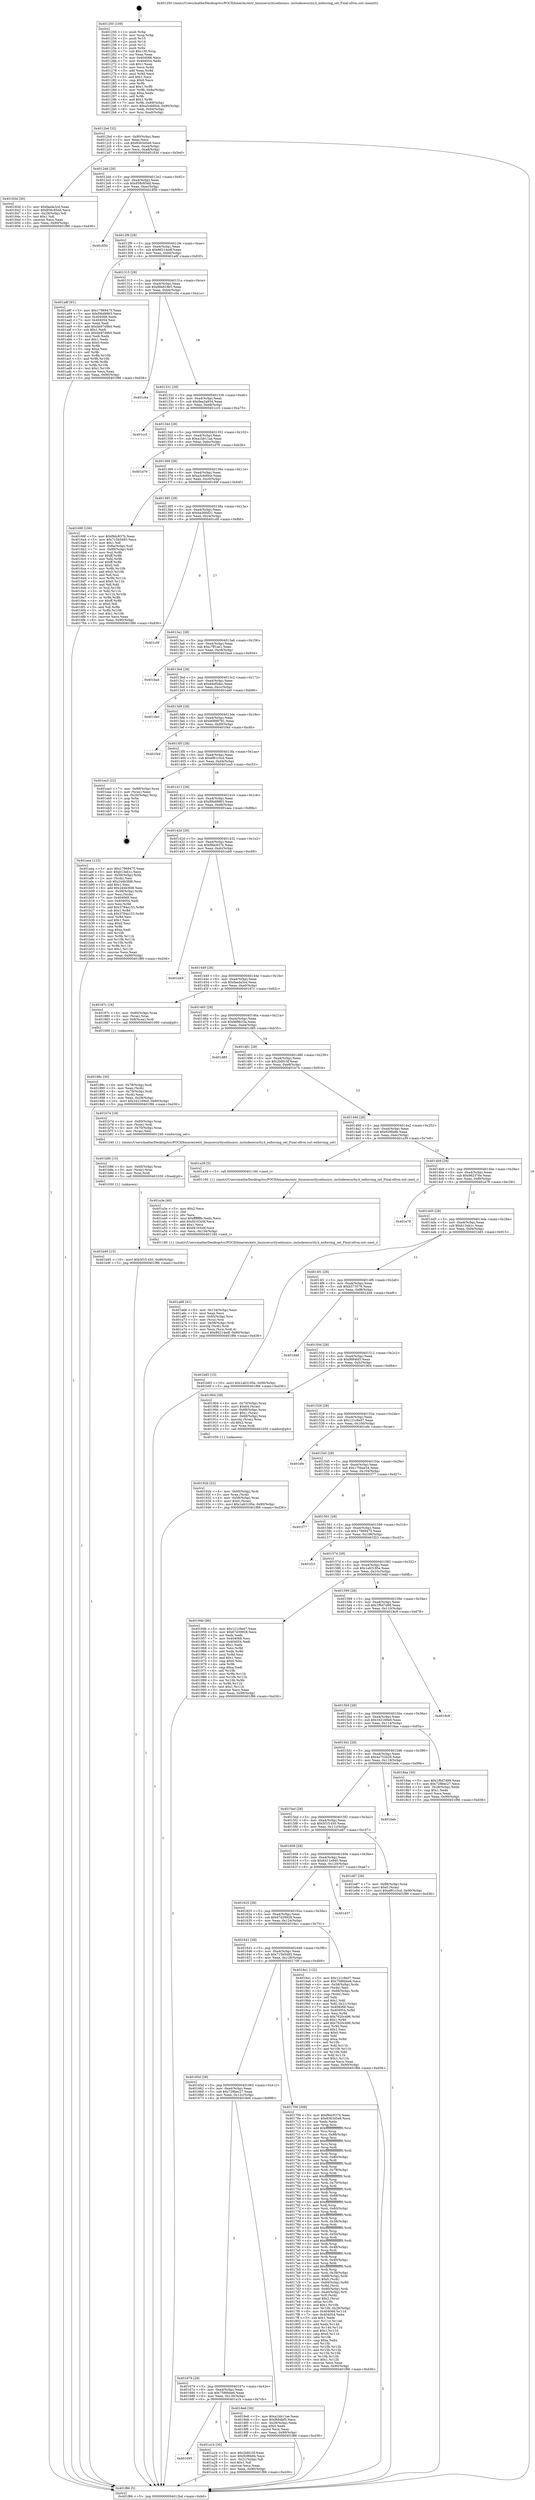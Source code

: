 digraph "0x401250" {
  label = "0x401250 (/mnt/c/Users/mathe/Desktop/tcc/POCII/binaries/extr_linuxsecurityselinuxss..includesecurity.h_enforcing_set_Final-ollvm.out::main(0))"
  labelloc = "t"
  node[shape=record]

  Entry [label="",width=0.3,height=0.3,shape=circle,fillcolor=black,style=filled]
  "0x4012bd" [label="{
     0x4012bd [32]\l
     | [instrs]\l
     &nbsp;&nbsp;0x4012bd \<+6\>: mov -0x90(%rbp),%eax\l
     &nbsp;&nbsp;0x4012c3 \<+2\>: mov %eax,%ecx\l
     &nbsp;&nbsp;0x4012c5 \<+6\>: sub $0x8363d5e6,%ecx\l
     &nbsp;&nbsp;0x4012cb \<+6\>: mov %eax,-0xa4(%rbp)\l
     &nbsp;&nbsp;0x4012d1 \<+6\>: mov %ecx,-0xa8(%rbp)\l
     &nbsp;&nbsp;0x4012d7 \<+6\>: je 000000000040183d \<main+0x5ed\>\l
  }"]
  "0x40183d" [label="{
     0x40183d [30]\l
     | [instrs]\l
     &nbsp;&nbsp;0x40183d \<+5\>: mov $0xfaeda3cd,%eax\l
     &nbsp;&nbsp;0x401842 \<+5\>: mov $0x858c85dd,%ecx\l
     &nbsp;&nbsp;0x401847 \<+3\>: mov -0x29(%rbp),%dl\l
     &nbsp;&nbsp;0x40184a \<+3\>: test $0x1,%dl\l
     &nbsp;&nbsp;0x40184d \<+3\>: cmovne %ecx,%eax\l
     &nbsp;&nbsp;0x401850 \<+6\>: mov %eax,-0x90(%rbp)\l
     &nbsp;&nbsp;0x401856 \<+5\>: jmp 0000000000401f86 \<main+0xd36\>\l
  }"]
  "0x4012dd" [label="{
     0x4012dd [28]\l
     | [instrs]\l
     &nbsp;&nbsp;0x4012dd \<+5\>: jmp 00000000004012e2 \<main+0x92\>\l
     &nbsp;&nbsp;0x4012e2 \<+6\>: mov -0xa4(%rbp),%eax\l
     &nbsp;&nbsp;0x4012e8 \<+5\>: sub $0x858c85dd,%eax\l
     &nbsp;&nbsp;0x4012ed \<+6\>: mov %eax,-0xac(%rbp)\l
     &nbsp;&nbsp;0x4012f3 \<+6\>: je 000000000040185b \<main+0x60b\>\l
  }"]
  Exit [label="",width=0.3,height=0.3,shape=circle,fillcolor=black,style=filled,peripheries=2]
  "0x40185b" [label="{
     0x40185b\l
  }", style=dashed]
  "0x4012f9" [label="{
     0x4012f9 [28]\l
     | [instrs]\l
     &nbsp;&nbsp;0x4012f9 \<+5\>: jmp 00000000004012fe \<main+0xae\>\l
     &nbsp;&nbsp;0x4012fe \<+6\>: mov -0xa4(%rbp),%eax\l
     &nbsp;&nbsp;0x401304 \<+5\>: sub $0x86214edf,%eax\l
     &nbsp;&nbsp;0x401309 \<+6\>: mov %eax,-0xb0(%rbp)\l
     &nbsp;&nbsp;0x40130f \<+6\>: je 0000000000401a8f \<main+0x83f\>\l
  }"]
  "0x401b95" [label="{
     0x401b95 [15]\l
     | [instrs]\l
     &nbsp;&nbsp;0x401b95 \<+10\>: movl $0x5f1f1450,-0x90(%rbp)\l
     &nbsp;&nbsp;0x401b9f \<+5\>: jmp 0000000000401f86 \<main+0xd36\>\l
  }"]
  "0x401a8f" [label="{
     0x401a8f [91]\l
     | [instrs]\l
     &nbsp;&nbsp;0x401a8f \<+5\>: mov $0x17969475,%eax\l
     &nbsp;&nbsp;0x401a94 \<+5\>: mov $0xf0bd9863,%ecx\l
     &nbsp;&nbsp;0x401a99 \<+7\>: mov 0x404068,%edx\l
     &nbsp;&nbsp;0x401aa0 \<+7\>: mov 0x404054,%esi\l
     &nbsp;&nbsp;0x401aa7 \<+2\>: mov %edx,%edi\l
     &nbsp;&nbsp;0x401aa9 \<+6\>: add $0xbb97d9b0,%edi\l
     &nbsp;&nbsp;0x401aaf \<+3\>: sub $0x1,%edi\l
     &nbsp;&nbsp;0x401ab2 \<+6\>: sub $0xbb97d9b0,%edi\l
     &nbsp;&nbsp;0x401ab8 \<+3\>: imul %edi,%edx\l
     &nbsp;&nbsp;0x401abb \<+3\>: and $0x1,%edx\l
     &nbsp;&nbsp;0x401abe \<+3\>: cmp $0x0,%edx\l
     &nbsp;&nbsp;0x401ac1 \<+4\>: sete %r8b\l
     &nbsp;&nbsp;0x401ac5 \<+3\>: cmp $0xa,%esi\l
     &nbsp;&nbsp;0x401ac8 \<+4\>: setl %r9b\l
     &nbsp;&nbsp;0x401acc \<+3\>: mov %r8b,%r10b\l
     &nbsp;&nbsp;0x401acf \<+3\>: and %r9b,%r10b\l
     &nbsp;&nbsp;0x401ad2 \<+3\>: xor %r9b,%r8b\l
     &nbsp;&nbsp;0x401ad5 \<+3\>: or %r8b,%r10b\l
     &nbsp;&nbsp;0x401ad8 \<+4\>: test $0x1,%r10b\l
     &nbsp;&nbsp;0x401adc \<+3\>: cmovne %ecx,%eax\l
     &nbsp;&nbsp;0x401adf \<+6\>: mov %eax,-0x90(%rbp)\l
     &nbsp;&nbsp;0x401ae5 \<+5\>: jmp 0000000000401f86 \<main+0xd36\>\l
  }"]
  "0x401315" [label="{
     0x401315 [28]\l
     | [instrs]\l
     &nbsp;&nbsp;0x401315 \<+5\>: jmp 000000000040131a \<main+0xca\>\l
     &nbsp;&nbsp;0x40131a \<+6\>: mov -0xa4(%rbp),%eax\l
     &nbsp;&nbsp;0x401320 \<+5\>: sub $0x88e819e5,%eax\l
     &nbsp;&nbsp;0x401325 \<+6\>: mov %eax,-0xb4(%rbp)\l
     &nbsp;&nbsp;0x40132b \<+6\>: je 0000000000401c6a \<main+0xa1a\>\l
  }"]
  "0x401b86" [label="{
     0x401b86 [15]\l
     | [instrs]\l
     &nbsp;&nbsp;0x401b86 \<+4\>: mov -0x60(%rbp),%rax\l
     &nbsp;&nbsp;0x401b8a \<+3\>: mov (%rax),%rax\l
     &nbsp;&nbsp;0x401b8d \<+3\>: mov %rax,%rdi\l
     &nbsp;&nbsp;0x401b90 \<+5\>: call 0000000000401030 \<free@plt\>\l
     | [calls]\l
     &nbsp;&nbsp;0x401030 \{1\} (unknown)\l
  }"]
  "0x401c6a" [label="{
     0x401c6a\l
  }", style=dashed]
  "0x401331" [label="{
     0x401331 [28]\l
     | [instrs]\l
     &nbsp;&nbsp;0x401331 \<+5\>: jmp 0000000000401336 \<main+0xe6\>\l
     &nbsp;&nbsp;0x401336 \<+6\>: mov -0xa4(%rbp),%eax\l
     &nbsp;&nbsp;0x40133c \<+5\>: sub $0x9ea2a934,%eax\l
     &nbsp;&nbsp;0x401341 \<+6\>: mov %eax,-0xb8(%rbp)\l
     &nbsp;&nbsp;0x401347 \<+6\>: je 0000000000401cc5 \<main+0xa75\>\l
  }"]
  "0x401a66" [label="{
     0x401a66 [41]\l
     | [instrs]\l
     &nbsp;&nbsp;0x401a66 \<+6\>: mov -0x134(%rbp),%ecx\l
     &nbsp;&nbsp;0x401a6c \<+3\>: imul %eax,%ecx\l
     &nbsp;&nbsp;0x401a6f \<+4\>: mov -0x60(%rbp),%rsi\l
     &nbsp;&nbsp;0x401a73 \<+3\>: mov (%rsi),%rsi\l
     &nbsp;&nbsp;0x401a76 \<+4\>: mov -0x58(%rbp),%rdi\l
     &nbsp;&nbsp;0x401a7a \<+3\>: movslq (%rdi),%rdi\l
     &nbsp;&nbsp;0x401a7d \<+3\>: mov %ecx,(%rsi,%rdi,4)\l
     &nbsp;&nbsp;0x401a80 \<+10\>: movl $0x86214edf,-0x90(%rbp)\l
     &nbsp;&nbsp;0x401a8a \<+5\>: jmp 0000000000401f86 \<main+0xd36\>\l
  }"]
  "0x401cc5" [label="{
     0x401cc5\l
  }", style=dashed]
  "0x40134d" [label="{
     0x40134d [28]\l
     | [instrs]\l
     &nbsp;&nbsp;0x40134d \<+5\>: jmp 0000000000401352 \<main+0x102\>\l
     &nbsp;&nbsp;0x401352 \<+6\>: mov -0xa4(%rbp),%eax\l
     &nbsp;&nbsp;0x401358 \<+5\>: sub $0xa1bb11ae,%eax\l
     &nbsp;&nbsp;0x40135d \<+6\>: mov %eax,-0xbc(%rbp)\l
     &nbsp;&nbsp;0x401363 \<+6\>: je 0000000000401d76 \<main+0xb26\>\l
  }"]
  "0x401a3e" [label="{
     0x401a3e [40]\l
     | [instrs]\l
     &nbsp;&nbsp;0x401a3e \<+5\>: mov $0x2,%ecx\l
     &nbsp;&nbsp;0x401a43 \<+1\>: cltd\l
     &nbsp;&nbsp;0x401a44 \<+2\>: idiv %ecx\l
     &nbsp;&nbsp;0x401a46 \<+6\>: imul $0xfffffffe,%edx,%ecx\l
     &nbsp;&nbsp;0x401a4c \<+6\>: add $0xf4103c0f,%ecx\l
     &nbsp;&nbsp;0x401a52 \<+3\>: add $0x1,%ecx\l
     &nbsp;&nbsp;0x401a55 \<+6\>: sub $0xf4103c0f,%ecx\l
     &nbsp;&nbsp;0x401a5b \<+6\>: mov %ecx,-0x134(%rbp)\l
     &nbsp;&nbsp;0x401a61 \<+5\>: call 0000000000401160 \<next_i\>\l
     | [calls]\l
     &nbsp;&nbsp;0x401160 \{1\} (/mnt/c/Users/mathe/Desktop/tcc/POCII/binaries/extr_linuxsecurityselinuxss..includesecurity.h_enforcing_set_Final-ollvm.out::next_i)\l
  }"]
  "0x401d76" [label="{
     0x401d76\l
  }", style=dashed]
  "0x401369" [label="{
     0x401369 [28]\l
     | [instrs]\l
     &nbsp;&nbsp;0x401369 \<+5\>: jmp 000000000040136e \<main+0x11e\>\l
     &nbsp;&nbsp;0x40136e \<+6\>: mov -0xa4(%rbp),%eax\l
     &nbsp;&nbsp;0x401374 \<+5\>: sub $0xa3c6d0cb,%eax\l
     &nbsp;&nbsp;0x401379 \<+6\>: mov %eax,-0xc0(%rbp)\l
     &nbsp;&nbsp;0x40137f \<+6\>: je 000000000040169f \<main+0x44f\>\l
  }"]
  "0x401695" [label="{
     0x401695\l
  }", style=dashed]
  "0x40169f" [label="{
     0x40169f [106]\l
     | [instrs]\l
     &nbsp;&nbsp;0x40169f \<+5\>: mov $0xf9dc837b,%eax\l
     &nbsp;&nbsp;0x4016a4 \<+5\>: mov $0x715b5483,%ecx\l
     &nbsp;&nbsp;0x4016a9 \<+2\>: mov $0x1,%dl\l
     &nbsp;&nbsp;0x4016ab \<+7\>: mov -0x8a(%rbp),%sil\l
     &nbsp;&nbsp;0x4016b2 \<+7\>: mov -0x89(%rbp),%dil\l
     &nbsp;&nbsp;0x4016b9 \<+3\>: mov %sil,%r8b\l
     &nbsp;&nbsp;0x4016bc \<+4\>: xor $0xff,%r8b\l
     &nbsp;&nbsp;0x4016c0 \<+3\>: mov %dil,%r9b\l
     &nbsp;&nbsp;0x4016c3 \<+4\>: xor $0xff,%r9b\l
     &nbsp;&nbsp;0x4016c7 \<+3\>: xor $0x0,%dl\l
     &nbsp;&nbsp;0x4016ca \<+3\>: mov %r8b,%r10b\l
     &nbsp;&nbsp;0x4016cd \<+4\>: and $0x0,%r10b\l
     &nbsp;&nbsp;0x4016d1 \<+3\>: and %dl,%sil\l
     &nbsp;&nbsp;0x4016d4 \<+3\>: mov %r9b,%r11b\l
     &nbsp;&nbsp;0x4016d7 \<+4\>: and $0x0,%r11b\l
     &nbsp;&nbsp;0x4016db \<+3\>: and %dl,%dil\l
     &nbsp;&nbsp;0x4016de \<+3\>: or %sil,%r10b\l
     &nbsp;&nbsp;0x4016e1 \<+3\>: or %dil,%r11b\l
     &nbsp;&nbsp;0x4016e4 \<+3\>: xor %r11b,%r10b\l
     &nbsp;&nbsp;0x4016e7 \<+3\>: or %r9b,%r8b\l
     &nbsp;&nbsp;0x4016ea \<+4\>: xor $0xff,%r8b\l
     &nbsp;&nbsp;0x4016ee \<+3\>: or $0x0,%dl\l
     &nbsp;&nbsp;0x4016f1 \<+3\>: and %dl,%r8b\l
     &nbsp;&nbsp;0x4016f4 \<+3\>: or %r8b,%r10b\l
     &nbsp;&nbsp;0x4016f7 \<+4\>: test $0x1,%r10b\l
     &nbsp;&nbsp;0x4016fb \<+3\>: cmovne %ecx,%eax\l
     &nbsp;&nbsp;0x4016fe \<+6\>: mov %eax,-0x90(%rbp)\l
     &nbsp;&nbsp;0x401704 \<+5\>: jmp 0000000000401f86 \<main+0xd36\>\l
  }"]
  "0x401385" [label="{
     0x401385 [28]\l
     | [instrs]\l
     &nbsp;&nbsp;0x401385 \<+5\>: jmp 000000000040138a \<main+0x13a\>\l
     &nbsp;&nbsp;0x40138a \<+6\>: mov -0xa4(%rbp),%eax\l
     &nbsp;&nbsp;0x401390 \<+5\>: sub $0xba360d31,%eax\l
     &nbsp;&nbsp;0x401395 \<+6\>: mov %eax,-0xc4(%rbp)\l
     &nbsp;&nbsp;0x40139b \<+6\>: je 0000000000401c0f \<main+0x9bf\>\l
  }"]
  "0x401f86" [label="{
     0x401f86 [5]\l
     | [instrs]\l
     &nbsp;&nbsp;0x401f86 \<+5\>: jmp 00000000004012bd \<main+0x6d\>\l
  }"]
  "0x401250" [label="{
     0x401250 [109]\l
     | [instrs]\l
     &nbsp;&nbsp;0x401250 \<+1\>: push %rbp\l
     &nbsp;&nbsp;0x401251 \<+3\>: mov %rsp,%rbp\l
     &nbsp;&nbsp;0x401254 \<+2\>: push %r15\l
     &nbsp;&nbsp;0x401256 \<+2\>: push %r14\l
     &nbsp;&nbsp;0x401258 \<+2\>: push %r12\l
     &nbsp;&nbsp;0x40125a \<+1\>: push %rbx\l
     &nbsp;&nbsp;0x40125b \<+7\>: sub $0x130,%rsp\l
     &nbsp;&nbsp;0x401262 \<+2\>: xor %eax,%eax\l
     &nbsp;&nbsp;0x401264 \<+7\>: mov 0x404068,%ecx\l
     &nbsp;&nbsp;0x40126b \<+7\>: mov 0x404054,%edx\l
     &nbsp;&nbsp;0x401272 \<+3\>: sub $0x1,%eax\l
     &nbsp;&nbsp;0x401275 \<+3\>: mov %ecx,%r8d\l
     &nbsp;&nbsp;0x401278 \<+3\>: add %eax,%r8d\l
     &nbsp;&nbsp;0x40127b \<+4\>: imul %r8d,%ecx\l
     &nbsp;&nbsp;0x40127f \<+3\>: and $0x1,%ecx\l
     &nbsp;&nbsp;0x401282 \<+3\>: cmp $0x0,%ecx\l
     &nbsp;&nbsp;0x401285 \<+4\>: sete %r9b\l
     &nbsp;&nbsp;0x401289 \<+4\>: and $0x1,%r9b\l
     &nbsp;&nbsp;0x40128d \<+7\>: mov %r9b,-0x8a(%rbp)\l
     &nbsp;&nbsp;0x401294 \<+3\>: cmp $0xa,%edx\l
     &nbsp;&nbsp;0x401297 \<+4\>: setl %r9b\l
     &nbsp;&nbsp;0x40129b \<+4\>: and $0x1,%r9b\l
     &nbsp;&nbsp;0x40129f \<+7\>: mov %r9b,-0x89(%rbp)\l
     &nbsp;&nbsp;0x4012a6 \<+10\>: movl $0xa3c6d0cb,-0x90(%rbp)\l
     &nbsp;&nbsp;0x4012b0 \<+6\>: mov %edi,-0x94(%rbp)\l
     &nbsp;&nbsp;0x4012b6 \<+7\>: mov %rsi,-0xa0(%rbp)\l
  }"]
  "0x401a1b" [label="{
     0x401a1b [30]\l
     | [instrs]\l
     &nbsp;&nbsp;0x401a1b \<+5\>: mov $0x2bfd10f,%eax\l
     &nbsp;&nbsp;0x401a20 \<+5\>: mov $0x92f6b8b,%ecx\l
     &nbsp;&nbsp;0x401a25 \<+3\>: mov -0x21(%rbp),%dl\l
     &nbsp;&nbsp;0x401a28 \<+3\>: test $0x1,%dl\l
     &nbsp;&nbsp;0x401a2b \<+3\>: cmovne %ecx,%eax\l
     &nbsp;&nbsp;0x401a2e \<+6\>: mov %eax,-0x90(%rbp)\l
     &nbsp;&nbsp;0x401a34 \<+5\>: jmp 0000000000401f86 \<main+0xd36\>\l
  }"]
  "0x401c0f" [label="{
     0x401c0f\l
  }", style=dashed]
  "0x4013a1" [label="{
     0x4013a1 [28]\l
     | [instrs]\l
     &nbsp;&nbsp;0x4013a1 \<+5\>: jmp 00000000004013a6 \<main+0x156\>\l
     &nbsp;&nbsp;0x4013a6 \<+6\>: mov -0xa4(%rbp),%eax\l
     &nbsp;&nbsp;0x4013ac \<+5\>: sub $0xc7ff1ae1,%eax\l
     &nbsp;&nbsp;0x4013b1 \<+6\>: mov %eax,-0xc8(%rbp)\l
     &nbsp;&nbsp;0x4013b7 \<+6\>: je 0000000000401ba4 \<main+0x954\>\l
  }"]
  "0x40192b" [label="{
     0x40192b [32]\l
     | [instrs]\l
     &nbsp;&nbsp;0x40192b \<+4\>: mov -0x60(%rbp),%rdi\l
     &nbsp;&nbsp;0x40192f \<+3\>: mov %rax,(%rdi)\l
     &nbsp;&nbsp;0x401932 \<+4\>: mov -0x58(%rbp),%rax\l
     &nbsp;&nbsp;0x401936 \<+6\>: movl $0x0,(%rax)\l
     &nbsp;&nbsp;0x40193c \<+10\>: movl $0x1a63195e,-0x90(%rbp)\l
     &nbsp;&nbsp;0x401946 \<+5\>: jmp 0000000000401f86 \<main+0xd36\>\l
  }"]
  "0x401ba4" [label="{
     0x401ba4\l
  }", style=dashed]
  "0x4013bd" [label="{
     0x4013bd [28]\l
     | [instrs]\l
     &nbsp;&nbsp;0x4013bd \<+5\>: jmp 00000000004013c2 \<main+0x172\>\l
     &nbsp;&nbsp;0x4013c2 \<+6\>: mov -0xa4(%rbp),%eax\l
     &nbsp;&nbsp;0x4013c8 \<+5\>: sub $0xd4ef5dec,%eax\l
     &nbsp;&nbsp;0x4013cd \<+6\>: mov %eax,-0xcc(%rbp)\l
     &nbsp;&nbsp;0x4013d3 \<+6\>: je 0000000000401de0 \<main+0xb90\>\l
  }"]
  "0x401679" [label="{
     0x401679 [28]\l
     | [instrs]\l
     &nbsp;&nbsp;0x401679 \<+5\>: jmp 000000000040167e \<main+0x42e\>\l
     &nbsp;&nbsp;0x40167e \<+6\>: mov -0xa4(%rbp),%eax\l
     &nbsp;&nbsp;0x401684 \<+5\>: sub $0x7586bbe6,%eax\l
     &nbsp;&nbsp;0x401689 \<+6\>: mov %eax,-0x130(%rbp)\l
     &nbsp;&nbsp;0x40168f \<+6\>: je 0000000000401a1b \<main+0x7cb\>\l
  }"]
  "0x401de0" [label="{
     0x401de0\l
  }", style=dashed]
  "0x4013d9" [label="{
     0x4013d9 [28]\l
     | [instrs]\l
     &nbsp;&nbsp;0x4013d9 \<+5\>: jmp 00000000004013de \<main+0x18e\>\l
     &nbsp;&nbsp;0x4013de \<+6\>: mov -0xa4(%rbp),%eax\l
     &nbsp;&nbsp;0x4013e4 \<+5\>: sub $0xe6889781,%eax\l
     &nbsp;&nbsp;0x4013e9 \<+6\>: mov %eax,-0xd0(%rbp)\l
     &nbsp;&nbsp;0x4013ef \<+6\>: je 0000000000401f4d \<main+0xcfd\>\l
  }"]
  "0x4018e6" [label="{
     0x4018e6 [30]\l
     | [instrs]\l
     &nbsp;&nbsp;0x4018e6 \<+5\>: mov $0xa1bb11ae,%eax\l
     &nbsp;&nbsp;0x4018eb \<+5\>: mov $0xf684bf3,%ecx\l
     &nbsp;&nbsp;0x4018f0 \<+3\>: mov -0x28(%rbp),%edx\l
     &nbsp;&nbsp;0x4018f3 \<+3\>: cmp $0x0,%edx\l
     &nbsp;&nbsp;0x4018f6 \<+3\>: cmove %ecx,%eax\l
     &nbsp;&nbsp;0x4018f9 \<+6\>: mov %eax,-0x90(%rbp)\l
     &nbsp;&nbsp;0x4018ff \<+5\>: jmp 0000000000401f86 \<main+0xd36\>\l
  }"]
  "0x401f4d" [label="{
     0x401f4d\l
  }", style=dashed]
  "0x4013f5" [label="{
     0x4013f5 [28]\l
     | [instrs]\l
     &nbsp;&nbsp;0x4013f5 \<+5\>: jmp 00000000004013fa \<main+0x1aa\>\l
     &nbsp;&nbsp;0x4013fa \<+6\>: mov -0xa4(%rbp),%eax\l
     &nbsp;&nbsp;0x401400 \<+5\>: sub $0xef61c5cd,%eax\l
     &nbsp;&nbsp;0x401405 \<+6\>: mov %eax,-0xd4(%rbp)\l
     &nbsp;&nbsp;0x40140b \<+6\>: je 0000000000401ea3 \<main+0xc53\>\l
  }"]
  "0x40188c" [label="{
     0x40188c [30]\l
     | [instrs]\l
     &nbsp;&nbsp;0x40188c \<+4\>: mov -0x78(%rbp),%rdi\l
     &nbsp;&nbsp;0x401890 \<+2\>: mov %eax,(%rdi)\l
     &nbsp;&nbsp;0x401892 \<+4\>: mov -0x78(%rbp),%rdi\l
     &nbsp;&nbsp;0x401896 \<+2\>: mov (%rdi),%eax\l
     &nbsp;&nbsp;0x401898 \<+3\>: mov %eax,-0x28(%rbp)\l
     &nbsp;&nbsp;0x40189b \<+10\>: movl $0x342169e9,-0x90(%rbp)\l
     &nbsp;&nbsp;0x4018a5 \<+5\>: jmp 0000000000401f86 \<main+0xd36\>\l
  }"]
  "0x401ea3" [label="{
     0x401ea3 [22]\l
     | [instrs]\l
     &nbsp;&nbsp;0x401ea3 \<+7\>: mov -0x88(%rbp),%rax\l
     &nbsp;&nbsp;0x401eaa \<+2\>: mov (%rax),%eax\l
     &nbsp;&nbsp;0x401eac \<+4\>: lea -0x20(%rbp),%rsp\l
     &nbsp;&nbsp;0x401eb0 \<+1\>: pop %rbx\l
     &nbsp;&nbsp;0x401eb1 \<+2\>: pop %r12\l
     &nbsp;&nbsp;0x401eb3 \<+2\>: pop %r14\l
     &nbsp;&nbsp;0x401eb5 \<+2\>: pop %r15\l
     &nbsp;&nbsp;0x401eb7 \<+1\>: pop %rbp\l
     &nbsp;&nbsp;0x401eb8 \<+1\>: ret\l
  }"]
  "0x401411" [label="{
     0x401411 [28]\l
     | [instrs]\l
     &nbsp;&nbsp;0x401411 \<+5\>: jmp 0000000000401416 \<main+0x1c6\>\l
     &nbsp;&nbsp;0x401416 \<+6\>: mov -0xa4(%rbp),%eax\l
     &nbsp;&nbsp;0x40141c \<+5\>: sub $0xf0bd9863,%eax\l
     &nbsp;&nbsp;0x401421 \<+6\>: mov %eax,-0xd8(%rbp)\l
     &nbsp;&nbsp;0x401427 \<+6\>: je 0000000000401aea \<main+0x89a\>\l
  }"]
  "0x40165d" [label="{
     0x40165d [28]\l
     | [instrs]\l
     &nbsp;&nbsp;0x40165d \<+5\>: jmp 0000000000401662 \<main+0x412\>\l
     &nbsp;&nbsp;0x401662 \<+6\>: mov -0xa4(%rbp),%eax\l
     &nbsp;&nbsp;0x401668 \<+5\>: sub $0x728bec27,%eax\l
     &nbsp;&nbsp;0x40166d \<+6\>: mov %eax,-0x12c(%rbp)\l
     &nbsp;&nbsp;0x401673 \<+6\>: je 00000000004018e6 \<main+0x696\>\l
  }"]
  "0x401aea" [label="{
     0x401aea [123]\l
     | [instrs]\l
     &nbsp;&nbsp;0x401aea \<+5\>: mov $0x17969475,%eax\l
     &nbsp;&nbsp;0x401aef \<+5\>: mov $0xb13eb1c,%ecx\l
     &nbsp;&nbsp;0x401af4 \<+4\>: mov -0x58(%rbp),%rdx\l
     &nbsp;&nbsp;0x401af8 \<+2\>: mov (%rdx),%esi\l
     &nbsp;&nbsp;0x401afa \<+6\>: sub $0x244b3fd8,%esi\l
     &nbsp;&nbsp;0x401b00 \<+3\>: add $0x1,%esi\l
     &nbsp;&nbsp;0x401b03 \<+6\>: add $0x244b3fd8,%esi\l
     &nbsp;&nbsp;0x401b09 \<+4\>: mov -0x58(%rbp),%rdx\l
     &nbsp;&nbsp;0x401b0d \<+2\>: mov %esi,(%rdx)\l
     &nbsp;&nbsp;0x401b0f \<+7\>: mov 0x404068,%esi\l
     &nbsp;&nbsp;0x401b16 \<+7\>: mov 0x404054,%edi\l
     &nbsp;&nbsp;0x401b1d \<+3\>: mov %esi,%r8d\l
     &nbsp;&nbsp;0x401b20 \<+7\>: add $0x3784a153,%r8d\l
     &nbsp;&nbsp;0x401b27 \<+4\>: sub $0x1,%r8d\l
     &nbsp;&nbsp;0x401b2b \<+7\>: sub $0x3784a153,%r8d\l
     &nbsp;&nbsp;0x401b32 \<+4\>: imul %r8d,%esi\l
     &nbsp;&nbsp;0x401b36 \<+3\>: and $0x1,%esi\l
     &nbsp;&nbsp;0x401b39 \<+3\>: cmp $0x0,%esi\l
     &nbsp;&nbsp;0x401b3c \<+4\>: sete %r9b\l
     &nbsp;&nbsp;0x401b40 \<+3\>: cmp $0xa,%edi\l
     &nbsp;&nbsp;0x401b43 \<+4\>: setl %r10b\l
     &nbsp;&nbsp;0x401b47 \<+3\>: mov %r9b,%r11b\l
     &nbsp;&nbsp;0x401b4a \<+3\>: and %r10b,%r11b\l
     &nbsp;&nbsp;0x401b4d \<+3\>: xor %r10b,%r9b\l
     &nbsp;&nbsp;0x401b50 \<+3\>: or %r9b,%r11b\l
     &nbsp;&nbsp;0x401b53 \<+4\>: test $0x1,%r11b\l
     &nbsp;&nbsp;0x401b57 \<+3\>: cmovne %ecx,%eax\l
     &nbsp;&nbsp;0x401b5a \<+6\>: mov %eax,-0x90(%rbp)\l
     &nbsp;&nbsp;0x401b60 \<+5\>: jmp 0000000000401f86 \<main+0xd36\>\l
  }"]
  "0x40142d" [label="{
     0x40142d [28]\l
     | [instrs]\l
     &nbsp;&nbsp;0x40142d \<+5\>: jmp 0000000000401432 \<main+0x1e2\>\l
     &nbsp;&nbsp;0x401432 \<+6\>: mov -0xa4(%rbp),%eax\l
     &nbsp;&nbsp;0x401438 \<+5\>: sub $0xf9dc837b,%eax\l
     &nbsp;&nbsp;0x40143d \<+6\>: mov %eax,-0xdc(%rbp)\l
     &nbsp;&nbsp;0x401443 \<+6\>: je 0000000000401eb9 \<main+0xc69\>\l
  }"]
  "0x401709" [label="{
     0x401709 [308]\l
     | [instrs]\l
     &nbsp;&nbsp;0x401709 \<+5\>: mov $0xf9dc837b,%eax\l
     &nbsp;&nbsp;0x40170e \<+5\>: mov $0x8363d5e6,%ecx\l
     &nbsp;&nbsp;0x401713 \<+2\>: xor %edx,%edx\l
     &nbsp;&nbsp;0x401715 \<+3\>: mov %rsp,%rsi\l
     &nbsp;&nbsp;0x401718 \<+4\>: add $0xfffffffffffffff0,%rsi\l
     &nbsp;&nbsp;0x40171c \<+3\>: mov %rsi,%rsp\l
     &nbsp;&nbsp;0x40171f \<+7\>: mov %rsi,-0x88(%rbp)\l
     &nbsp;&nbsp;0x401726 \<+3\>: mov %rsp,%rsi\l
     &nbsp;&nbsp;0x401729 \<+4\>: add $0xfffffffffffffff0,%rsi\l
     &nbsp;&nbsp;0x40172d \<+3\>: mov %rsi,%rsp\l
     &nbsp;&nbsp;0x401730 \<+3\>: mov %rsp,%rdi\l
     &nbsp;&nbsp;0x401733 \<+4\>: add $0xfffffffffffffff0,%rdi\l
     &nbsp;&nbsp;0x401737 \<+3\>: mov %rdi,%rsp\l
     &nbsp;&nbsp;0x40173a \<+4\>: mov %rdi,-0x80(%rbp)\l
     &nbsp;&nbsp;0x40173e \<+3\>: mov %rsp,%rdi\l
     &nbsp;&nbsp;0x401741 \<+4\>: add $0xfffffffffffffff0,%rdi\l
     &nbsp;&nbsp;0x401745 \<+3\>: mov %rdi,%rsp\l
     &nbsp;&nbsp;0x401748 \<+4\>: mov %rdi,-0x78(%rbp)\l
     &nbsp;&nbsp;0x40174c \<+3\>: mov %rsp,%rdi\l
     &nbsp;&nbsp;0x40174f \<+4\>: add $0xfffffffffffffff0,%rdi\l
     &nbsp;&nbsp;0x401753 \<+3\>: mov %rdi,%rsp\l
     &nbsp;&nbsp;0x401756 \<+4\>: mov %rdi,-0x70(%rbp)\l
     &nbsp;&nbsp;0x40175a \<+3\>: mov %rsp,%rdi\l
     &nbsp;&nbsp;0x40175d \<+4\>: add $0xfffffffffffffff0,%rdi\l
     &nbsp;&nbsp;0x401761 \<+3\>: mov %rdi,%rsp\l
     &nbsp;&nbsp;0x401764 \<+4\>: mov %rdi,-0x68(%rbp)\l
     &nbsp;&nbsp;0x401768 \<+3\>: mov %rsp,%rdi\l
     &nbsp;&nbsp;0x40176b \<+4\>: add $0xfffffffffffffff0,%rdi\l
     &nbsp;&nbsp;0x40176f \<+3\>: mov %rdi,%rsp\l
     &nbsp;&nbsp;0x401772 \<+4\>: mov %rdi,-0x60(%rbp)\l
     &nbsp;&nbsp;0x401776 \<+3\>: mov %rsp,%rdi\l
     &nbsp;&nbsp;0x401779 \<+4\>: add $0xfffffffffffffff0,%rdi\l
     &nbsp;&nbsp;0x40177d \<+3\>: mov %rdi,%rsp\l
     &nbsp;&nbsp;0x401780 \<+4\>: mov %rdi,-0x58(%rbp)\l
     &nbsp;&nbsp;0x401784 \<+3\>: mov %rsp,%rdi\l
     &nbsp;&nbsp;0x401787 \<+4\>: add $0xfffffffffffffff0,%rdi\l
     &nbsp;&nbsp;0x40178b \<+3\>: mov %rdi,%rsp\l
     &nbsp;&nbsp;0x40178e \<+4\>: mov %rdi,-0x50(%rbp)\l
     &nbsp;&nbsp;0x401792 \<+3\>: mov %rsp,%rdi\l
     &nbsp;&nbsp;0x401795 \<+4\>: add $0xfffffffffffffff0,%rdi\l
     &nbsp;&nbsp;0x401799 \<+3\>: mov %rdi,%rsp\l
     &nbsp;&nbsp;0x40179c \<+4\>: mov %rdi,-0x48(%rbp)\l
     &nbsp;&nbsp;0x4017a0 \<+3\>: mov %rsp,%rdi\l
     &nbsp;&nbsp;0x4017a3 \<+4\>: add $0xfffffffffffffff0,%rdi\l
     &nbsp;&nbsp;0x4017a7 \<+3\>: mov %rdi,%rsp\l
     &nbsp;&nbsp;0x4017aa \<+4\>: mov %rdi,-0x40(%rbp)\l
     &nbsp;&nbsp;0x4017ae \<+3\>: mov %rsp,%rdi\l
     &nbsp;&nbsp;0x4017b1 \<+4\>: add $0xfffffffffffffff0,%rdi\l
     &nbsp;&nbsp;0x4017b5 \<+3\>: mov %rdi,%rsp\l
     &nbsp;&nbsp;0x4017b8 \<+4\>: mov %rdi,-0x38(%rbp)\l
     &nbsp;&nbsp;0x4017bc \<+7\>: mov -0x88(%rbp),%rdi\l
     &nbsp;&nbsp;0x4017c3 \<+6\>: movl $0x0,(%rdi)\l
     &nbsp;&nbsp;0x4017c9 \<+7\>: mov -0x94(%rbp),%r8d\l
     &nbsp;&nbsp;0x4017d0 \<+3\>: mov %r8d,(%rsi)\l
     &nbsp;&nbsp;0x4017d3 \<+4\>: mov -0x80(%rbp),%rdi\l
     &nbsp;&nbsp;0x4017d7 \<+7\>: mov -0xa0(%rbp),%r9\l
     &nbsp;&nbsp;0x4017de \<+3\>: mov %r9,(%rdi)\l
     &nbsp;&nbsp;0x4017e1 \<+3\>: cmpl $0x2,(%rsi)\l
     &nbsp;&nbsp;0x4017e4 \<+4\>: setne %r10b\l
     &nbsp;&nbsp;0x4017e8 \<+4\>: and $0x1,%r10b\l
     &nbsp;&nbsp;0x4017ec \<+4\>: mov %r10b,-0x29(%rbp)\l
     &nbsp;&nbsp;0x4017f0 \<+8\>: mov 0x404068,%r11d\l
     &nbsp;&nbsp;0x4017f8 \<+7\>: mov 0x404054,%ebx\l
     &nbsp;&nbsp;0x4017ff \<+3\>: sub $0x1,%edx\l
     &nbsp;&nbsp;0x401802 \<+3\>: mov %r11d,%r14d\l
     &nbsp;&nbsp;0x401805 \<+3\>: add %edx,%r14d\l
     &nbsp;&nbsp;0x401808 \<+4\>: imul %r14d,%r11d\l
     &nbsp;&nbsp;0x40180c \<+4\>: and $0x1,%r11d\l
     &nbsp;&nbsp;0x401810 \<+4\>: cmp $0x0,%r11d\l
     &nbsp;&nbsp;0x401814 \<+4\>: sete %r10b\l
     &nbsp;&nbsp;0x401818 \<+3\>: cmp $0xa,%ebx\l
     &nbsp;&nbsp;0x40181b \<+4\>: setl %r15b\l
     &nbsp;&nbsp;0x40181f \<+3\>: mov %r10b,%r12b\l
     &nbsp;&nbsp;0x401822 \<+3\>: and %r15b,%r12b\l
     &nbsp;&nbsp;0x401825 \<+3\>: xor %r15b,%r10b\l
     &nbsp;&nbsp;0x401828 \<+3\>: or %r10b,%r12b\l
     &nbsp;&nbsp;0x40182b \<+4\>: test $0x1,%r12b\l
     &nbsp;&nbsp;0x40182f \<+3\>: cmovne %ecx,%eax\l
     &nbsp;&nbsp;0x401832 \<+6\>: mov %eax,-0x90(%rbp)\l
     &nbsp;&nbsp;0x401838 \<+5\>: jmp 0000000000401f86 \<main+0xd36\>\l
  }"]
  "0x401eb9" [label="{
     0x401eb9\l
  }", style=dashed]
  "0x401449" [label="{
     0x401449 [28]\l
     | [instrs]\l
     &nbsp;&nbsp;0x401449 \<+5\>: jmp 000000000040144e \<main+0x1fe\>\l
     &nbsp;&nbsp;0x40144e \<+6\>: mov -0xa4(%rbp),%eax\l
     &nbsp;&nbsp;0x401454 \<+5\>: sub $0xfaeda3cd,%eax\l
     &nbsp;&nbsp;0x401459 \<+6\>: mov %eax,-0xe0(%rbp)\l
     &nbsp;&nbsp;0x40145f \<+6\>: je 000000000040187c \<main+0x62c\>\l
  }"]
  "0x401641" [label="{
     0x401641 [28]\l
     | [instrs]\l
     &nbsp;&nbsp;0x401641 \<+5\>: jmp 0000000000401646 \<main+0x3f6\>\l
     &nbsp;&nbsp;0x401646 \<+6\>: mov -0xa4(%rbp),%eax\l
     &nbsp;&nbsp;0x40164c \<+5\>: sub $0x715b5483,%eax\l
     &nbsp;&nbsp;0x401651 \<+6\>: mov %eax,-0x128(%rbp)\l
     &nbsp;&nbsp;0x401657 \<+6\>: je 0000000000401709 \<main+0x4b9\>\l
  }"]
  "0x40187c" [label="{
     0x40187c [16]\l
     | [instrs]\l
     &nbsp;&nbsp;0x40187c \<+4\>: mov -0x80(%rbp),%rax\l
     &nbsp;&nbsp;0x401880 \<+3\>: mov (%rax),%rax\l
     &nbsp;&nbsp;0x401883 \<+4\>: mov 0x8(%rax),%rdi\l
     &nbsp;&nbsp;0x401887 \<+5\>: call 0000000000401060 \<atoi@plt\>\l
     | [calls]\l
     &nbsp;&nbsp;0x401060 \{1\} (unknown)\l
  }"]
  "0x401465" [label="{
     0x401465 [28]\l
     | [instrs]\l
     &nbsp;&nbsp;0x401465 \<+5\>: jmp 000000000040146a \<main+0x21a\>\l
     &nbsp;&nbsp;0x40146a \<+6\>: mov -0xa4(%rbp),%eax\l
     &nbsp;&nbsp;0x401470 \<+5\>: sub $0xfef9b33a,%eax\l
     &nbsp;&nbsp;0x401475 \<+6\>: mov %eax,-0xe4(%rbp)\l
     &nbsp;&nbsp;0x40147b \<+6\>: je 0000000000401d85 \<main+0xb35\>\l
  }"]
  "0x4019a1" [label="{
     0x4019a1 [122]\l
     | [instrs]\l
     &nbsp;&nbsp;0x4019a1 \<+5\>: mov $0x121c9ed7,%eax\l
     &nbsp;&nbsp;0x4019a6 \<+5\>: mov $0x7586bbe6,%ecx\l
     &nbsp;&nbsp;0x4019ab \<+4\>: mov -0x58(%rbp),%rdx\l
     &nbsp;&nbsp;0x4019af \<+2\>: mov (%rdx),%esi\l
     &nbsp;&nbsp;0x4019b1 \<+4\>: mov -0x68(%rbp),%rdx\l
     &nbsp;&nbsp;0x4019b5 \<+2\>: cmp (%rdx),%esi\l
     &nbsp;&nbsp;0x4019b7 \<+4\>: setl %dil\l
     &nbsp;&nbsp;0x4019bb \<+4\>: and $0x1,%dil\l
     &nbsp;&nbsp;0x4019bf \<+4\>: mov %dil,-0x21(%rbp)\l
     &nbsp;&nbsp;0x4019c3 \<+7\>: mov 0x404068,%esi\l
     &nbsp;&nbsp;0x4019ca \<+8\>: mov 0x404054,%r8d\l
     &nbsp;&nbsp;0x4019d2 \<+3\>: mov %esi,%r9d\l
     &nbsp;&nbsp;0x4019d5 \<+7\>: sub $0x7620c496,%r9d\l
     &nbsp;&nbsp;0x4019dc \<+4\>: sub $0x1,%r9d\l
     &nbsp;&nbsp;0x4019e0 \<+7\>: add $0x7620c496,%r9d\l
     &nbsp;&nbsp;0x4019e7 \<+4\>: imul %r9d,%esi\l
     &nbsp;&nbsp;0x4019eb \<+3\>: and $0x1,%esi\l
     &nbsp;&nbsp;0x4019ee \<+3\>: cmp $0x0,%esi\l
     &nbsp;&nbsp;0x4019f1 \<+4\>: sete %dil\l
     &nbsp;&nbsp;0x4019f5 \<+4\>: cmp $0xa,%r8d\l
     &nbsp;&nbsp;0x4019f9 \<+4\>: setl %r10b\l
     &nbsp;&nbsp;0x4019fd \<+3\>: mov %dil,%r11b\l
     &nbsp;&nbsp;0x401a00 \<+3\>: and %r10b,%r11b\l
     &nbsp;&nbsp;0x401a03 \<+3\>: xor %r10b,%dil\l
     &nbsp;&nbsp;0x401a06 \<+3\>: or %dil,%r11b\l
     &nbsp;&nbsp;0x401a09 \<+4\>: test $0x1,%r11b\l
     &nbsp;&nbsp;0x401a0d \<+3\>: cmovne %ecx,%eax\l
     &nbsp;&nbsp;0x401a10 \<+6\>: mov %eax,-0x90(%rbp)\l
     &nbsp;&nbsp;0x401a16 \<+5\>: jmp 0000000000401f86 \<main+0xd36\>\l
  }"]
  "0x401d85" [label="{
     0x401d85\l
  }", style=dashed]
  "0x401481" [label="{
     0x401481 [28]\l
     | [instrs]\l
     &nbsp;&nbsp;0x401481 \<+5\>: jmp 0000000000401486 \<main+0x236\>\l
     &nbsp;&nbsp;0x401486 \<+6\>: mov -0xa4(%rbp),%eax\l
     &nbsp;&nbsp;0x40148c \<+5\>: sub $0x2bfd10f,%eax\l
     &nbsp;&nbsp;0x401491 \<+6\>: mov %eax,-0xe8(%rbp)\l
     &nbsp;&nbsp;0x401497 \<+6\>: je 0000000000401b74 \<main+0x924\>\l
  }"]
  "0x401625" [label="{
     0x401625 [28]\l
     | [instrs]\l
     &nbsp;&nbsp;0x401625 \<+5\>: jmp 000000000040162a \<main+0x3da\>\l
     &nbsp;&nbsp;0x40162a \<+6\>: mov -0xa4(%rbp),%eax\l
     &nbsp;&nbsp;0x401630 \<+5\>: sub $0x67d39928,%eax\l
     &nbsp;&nbsp;0x401635 \<+6\>: mov %eax,-0x124(%rbp)\l
     &nbsp;&nbsp;0x40163b \<+6\>: je 00000000004019a1 \<main+0x751\>\l
  }"]
  "0x401b74" [label="{
     0x401b74 [18]\l
     | [instrs]\l
     &nbsp;&nbsp;0x401b74 \<+4\>: mov -0x60(%rbp),%rax\l
     &nbsp;&nbsp;0x401b78 \<+3\>: mov (%rax),%rdi\l
     &nbsp;&nbsp;0x401b7b \<+4\>: mov -0x70(%rbp),%rax\l
     &nbsp;&nbsp;0x401b7f \<+2\>: mov (%rax),%esi\l
     &nbsp;&nbsp;0x401b81 \<+5\>: call 0000000000401240 \<enforcing_set\>\l
     | [calls]\l
     &nbsp;&nbsp;0x401240 \{1\} (/mnt/c/Users/mathe/Desktop/tcc/POCII/binaries/extr_linuxsecurityselinuxss..includesecurity.h_enforcing_set_Final-ollvm.out::enforcing_set)\l
  }"]
  "0x40149d" [label="{
     0x40149d [28]\l
     | [instrs]\l
     &nbsp;&nbsp;0x40149d \<+5\>: jmp 00000000004014a2 \<main+0x252\>\l
     &nbsp;&nbsp;0x4014a2 \<+6\>: mov -0xa4(%rbp),%eax\l
     &nbsp;&nbsp;0x4014a8 \<+5\>: sub $0x92f6b8b,%eax\l
     &nbsp;&nbsp;0x4014ad \<+6\>: mov %eax,-0xec(%rbp)\l
     &nbsp;&nbsp;0x4014b3 \<+6\>: je 0000000000401a39 \<main+0x7e9\>\l
  }"]
  "0x401d37" [label="{
     0x401d37\l
  }", style=dashed]
  "0x401a39" [label="{
     0x401a39 [5]\l
     | [instrs]\l
     &nbsp;&nbsp;0x401a39 \<+5\>: call 0000000000401160 \<next_i\>\l
     | [calls]\l
     &nbsp;&nbsp;0x401160 \{1\} (/mnt/c/Users/mathe/Desktop/tcc/POCII/binaries/extr_linuxsecurityselinuxss..includesecurity.h_enforcing_set_Final-ollvm.out::next_i)\l
  }"]
  "0x4014b9" [label="{
     0x4014b9 [28]\l
     | [instrs]\l
     &nbsp;&nbsp;0x4014b9 \<+5\>: jmp 00000000004014be \<main+0x26e\>\l
     &nbsp;&nbsp;0x4014be \<+6\>: mov -0xa4(%rbp),%eax\l
     &nbsp;&nbsp;0x4014c4 \<+5\>: sub $0x962376e,%eax\l
     &nbsp;&nbsp;0x4014c9 \<+6\>: mov %eax,-0xf0(%rbp)\l
     &nbsp;&nbsp;0x4014cf \<+6\>: je 0000000000401e78 \<main+0xc28\>\l
  }"]
  "0x401609" [label="{
     0x401609 [28]\l
     | [instrs]\l
     &nbsp;&nbsp;0x401609 \<+5\>: jmp 000000000040160e \<main+0x3be\>\l
     &nbsp;&nbsp;0x40160e \<+6\>: mov -0xa4(%rbp),%eax\l
     &nbsp;&nbsp;0x401614 \<+5\>: sub $0x6411e940,%eax\l
     &nbsp;&nbsp;0x401619 \<+6\>: mov %eax,-0x120(%rbp)\l
     &nbsp;&nbsp;0x40161f \<+6\>: je 0000000000401d37 \<main+0xae7\>\l
  }"]
  "0x401e78" [label="{
     0x401e78\l
  }", style=dashed]
  "0x4014d5" [label="{
     0x4014d5 [28]\l
     | [instrs]\l
     &nbsp;&nbsp;0x4014d5 \<+5\>: jmp 00000000004014da \<main+0x28a\>\l
     &nbsp;&nbsp;0x4014da \<+6\>: mov -0xa4(%rbp),%eax\l
     &nbsp;&nbsp;0x4014e0 \<+5\>: sub $0xb13eb1c,%eax\l
     &nbsp;&nbsp;0x4014e5 \<+6\>: mov %eax,-0xf4(%rbp)\l
     &nbsp;&nbsp;0x4014eb \<+6\>: je 0000000000401b65 \<main+0x915\>\l
  }"]
  "0x401e87" [label="{
     0x401e87 [28]\l
     | [instrs]\l
     &nbsp;&nbsp;0x401e87 \<+7\>: mov -0x88(%rbp),%rax\l
     &nbsp;&nbsp;0x401e8e \<+6\>: movl $0x0,(%rax)\l
     &nbsp;&nbsp;0x401e94 \<+10\>: movl $0xef61c5cd,-0x90(%rbp)\l
     &nbsp;&nbsp;0x401e9e \<+5\>: jmp 0000000000401f86 \<main+0xd36\>\l
  }"]
  "0x401b65" [label="{
     0x401b65 [15]\l
     | [instrs]\l
     &nbsp;&nbsp;0x401b65 \<+10\>: movl $0x1a63195e,-0x90(%rbp)\l
     &nbsp;&nbsp;0x401b6f \<+5\>: jmp 0000000000401f86 \<main+0xd36\>\l
  }"]
  "0x4014f1" [label="{
     0x4014f1 [28]\l
     | [instrs]\l
     &nbsp;&nbsp;0x4014f1 \<+5\>: jmp 00000000004014f6 \<main+0x2a6\>\l
     &nbsp;&nbsp;0x4014f6 \<+6\>: mov -0xa4(%rbp),%eax\l
     &nbsp;&nbsp;0x4014fc \<+5\>: sub $0xb573576,%eax\l
     &nbsp;&nbsp;0x401501 \<+6\>: mov %eax,-0xf8(%rbp)\l
     &nbsp;&nbsp;0x401507 \<+6\>: je 0000000000401d46 \<main+0xaf6\>\l
  }"]
  "0x4015ed" [label="{
     0x4015ed [28]\l
     | [instrs]\l
     &nbsp;&nbsp;0x4015ed \<+5\>: jmp 00000000004015f2 \<main+0x3a2\>\l
     &nbsp;&nbsp;0x4015f2 \<+6\>: mov -0xa4(%rbp),%eax\l
     &nbsp;&nbsp;0x4015f8 \<+5\>: sub $0x5f1f1450,%eax\l
     &nbsp;&nbsp;0x4015fd \<+6\>: mov %eax,-0x11c(%rbp)\l
     &nbsp;&nbsp;0x401603 \<+6\>: je 0000000000401e87 \<main+0xc37\>\l
  }"]
  "0x401d46" [label="{
     0x401d46\l
  }", style=dashed]
  "0x40150d" [label="{
     0x40150d [28]\l
     | [instrs]\l
     &nbsp;&nbsp;0x40150d \<+5\>: jmp 0000000000401512 \<main+0x2c2\>\l
     &nbsp;&nbsp;0x401512 \<+6\>: mov -0xa4(%rbp),%eax\l
     &nbsp;&nbsp;0x401518 \<+5\>: sub $0xf684bf3,%eax\l
     &nbsp;&nbsp;0x40151d \<+6\>: mov %eax,-0xfc(%rbp)\l
     &nbsp;&nbsp;0x401523 \<+6\>: je 0000000000401904 \<main+0x6b4\>\l
  }"]
  "0x401beb" [label="{
     0x401beb\l
  }", style=dashed]
  "0x401904" [label="{
     0x401904 [39]\l
     | [instrs]\l
     &nbsp;&nbsp;0x401904 \<+4\>: mov -0x70(%rbp),%rax\l
     &nbsp;&nbsp;0x401908 \<+6\>: movl $0x64,(%rax)\l
     &nbsp;&nbsp;0x40190e \<+4\>: mov -0x68(%rbp),%rax\l
     &nbsp;&nbsp;0x401912 \<+6\>: movl $0x1,(%rax)\l
     &nbsp;&nbsp;0x401918 \<+4\>: mov -0x68(%rbp),%rax\l
     &nbsp;&nbsp;0x40191c \<+3\>: movslq (%rax),%rax\l
     &nbsp;&nbsp;0x40191f \<+4\>: shl $0x2,%rax\l
     &nbsp;&nbsp;0x401923 \<+3\>: mov %rax,%rdi\l
     &nbsp;&nbsp;0x401926 \<+5\>: call 0000000000401050 \<malloc@plt\>\l
     | [calls]\l
     &nbsp;&nbsp;0x401050 \{1\} (unknown)\l
  }"]
  "0x401529" [label="{
     0x401529 [28]\l
     | [instrs]\l
     &nbsp;&nbsp;0x401529 \<+5\>: jmp 000000000040152e \<main+0x2de\>\l
     &nbsp;&nbsp;0x40152e \<+6\>: mov -0xa4(%rbp),%eax\l
     &nbsp;&nbsp;0x401534 \<+5\>: sub $0x121c9ed7,%eax\l
     &nbsp;&nbsp;0x401539 \<+6\>: mov %eax,-0x100(%rbp)\l
     &nbsp;&nbsp;0x40153f \<+6\>: je 0000000000401efe \<main+0xcae\>\l
  }"]
  "0x4015d1" [label="{
     0x4015d1 [28]\l
     | [instrs]\l
     &nbsp;&nbsp;0x4015d1 \<+5\>: jmp 00000000004015d6 \<main+0x386\>\l
     &nbsp;&nbsp;0x4015d6 \<+6\>: mov -0xa4(%rbp),%eax\l
     &nbsp;&nbsp;0x4015dc \<+5\>: sub $0x4a752b29,%eax\l
     &nbsp;&nbsp;0x4015e1 \<+6\>: mov %eax,-0x118(%rbp)\l
     &nbsp;&nbsp;0x4015e7 \<+6\>: je 0000000000401beb \<main+0x99b\>\l
  }"]
  "0x401efe" [label="{
     0x401efe\l
  }", style=dashed]
  "0x401545" [label="{
     0x401545 [28]\l
     | [instrs]\l
     &nbsp;&nbsp;0x401545 \<+5\>: jmp 000000000040154a \<main+0x2fa\>\l
     &nbsp;&nbsp;0x40154a \<+6\>: mov -0xa4(%rbp),%eax\l
     &nbsp;&nbsp;0x401550 \<+5\>: sub $0x170bae34,%eax\l
     &nbsp;&nbsp;0x401555 \<+6\>: mov %eax,-0x104(%rbp)\l
     &nbsp;&nbsp;0x40155b \<+6\>: je 0000000000401f77 \<main+0xd27\>\l
  }"]
  "0x4018aa" [label="{
     0x4018aa [30]\l
     | [instrs]\l
     &nbsp;&nbsp;0x4018aa \<+5\>: mov $0x1f6d7d99,%eax\l
     &nbsp;&nbsp;0x4018af \<+5\>: mov $0x728bec27,%ecx\l
     &nbsp;&nbsp;0x4018b4 \<+3\>: mov -0x28(%rbp),%edx\l
     &nbsp;&nbsp;0x4018b7 \<+3\>: cmp $0x1,%edx\l
     &nbsp;&nbsp;0x4018ba \<+3\>: cmovl %ecx,%eax\l
     &nbsp;&nbsp;0x4018bd \<+6\>: mov %eax,-0x90(%rbp)\l
     &nbsp;&nbsp;0x4018c3 \<+5\>: jmp 0000000000401f86 \<main+0xd36\>\l
  }"]
  "0x401f77" [label="{
     0x401f77\l
  }", style=dashed]
  "0x401561" [label="{
     0x401561 [28]\l
     | [instrs]\l
     &nbsp;&nbsp;0x401561 \<+5\>: jmp 0000000000401566 \<main+0x316\>\l
     &nbsp;&nbsp;0x401566 \<+6\>: mov -0xa4(%rbp),%eax\l
     &nbsp;&nbsp;0x40156c \<+5\>: sub $0x17969475,%eax\l
     &nbsp;&nbsp;0x401571 \<+6\>: mov %eax,-0x108(%rbp)\l
     &nbsp;&nbsp;0x401577 \<+6\>: je 0000000000401f23 \<main+0xcd3\>\l
  }"]
  "0x4015b5" [label="{
     0x4015b5 [28]\l
     | [instrs]\l
     &nbsp;&nbsp;0x4015b5 \<+5\>: jmp 00000000004015ba \<main+0x36a\>\l
     &nbsp;&nbsp;0x4015ba \<+6\>: mov -0xa4(%rbp),%eax\l
     &nbsp;&nbsp;0x4015c0 \<+5\>: sub $0x342169e9,%eax\l
     &nbsp;&nbsp;0x4015c5 \<+6\>: mov %eax,-0x114(%rbp)\l
     &nbsp;&nbsp;0x4015cb \<+6\>: je 00000000004018aa \<main+0x65a\>\l
  }"]
  "0x401f23" [label="{
     0x401f23\l
  }", style=dashed]
  "0x40157d" [label="{
     0x40157d [28]\l
     | [instrs]\l
     &nbsp;&nbsp;0x40157d \<+5\>: jmp 0000000000401582 \<main+0x332\>\l
     &nbsp;&nbsp;0x401582 \<+6\>: mov -0xa4(%rbp),%eax\l
     &nbsp;&nbsp;0x401588 \<+5\>: sub $0x1a63195e,%eax\l
     &nbsp;&nbsp;0x40158d \<+6\>: mov %eax,-0x10c(%rbp)\l
     &nbsp;&nbsp;0x401593 \<+6\>: je 000000000040194b \<main+0x6fb\>\l
  }"]
  "0x4018c8" [label="{
     0x4018c8\l
  }", style=dashed]
  "0x40194b" [label="{
     0x40194b [86]\l
     | [instrs]\l
     &nbsp;&nbsp;0x40194b \<+5\>: mov $0x121c9ed7,%eax\l
     &nbsp;&nbsp;0x401950 \<+5\>: mov $0x67d39928,%ecx\l
     &nbsp;&nbsp;0x401955 \<+2\>: xor %edx,%edx\l
     &nbsp;&nbsp;0x401957 \<+7\>: mov 0x404068,%esi\l
     &nbsp;&nbsp;0x40195e \<+7\>: mov 0x404054,%edi\l
     &nbsp;&nbsp;0x401965 \<+3\>: sub $0x1,%edx\l
     &nbsp;&nbsp;0x401968 \<+3\>: mov %esi,%r8d\l
     &nbsp;&nbsp;0x40196b \<+3\>: add %edx,%r8d\l
     &nbsp;&nbsp;0x40196e \<+4\>: imul %r8d,%esi\l
     &nbsp;&nbsp;0x401972 \<+3\>: and $0x1,%esi\l
     &nbsp;&nbsp;0x401975 \<+3\>: cmp $0x0,%esi\l
     &nbsp;&nbsp;0x401978 \<+4\>: sete %r9b\l
     &nbsp;&nbsp;0x40197c \<+3\>: cmp $0xa,%edi\l
     &nbsp;&nbsp;0x40197f \<+4\>: setl %r10b\l
     &nbsp;&nbsp;0x401983 \<+3\>: mov %r9b,%r11b\l
     &nbsp;&nbsp;0x401986 \<+3\>: and %r10b,%r11b\l
     &nbsp;&nbsp;0x401989 \<+3\>: xor %r10b,%r9b\l
     &nbsp;&nbsp;0x40198c \<+3\>: or %r9b,%r11b\l
     &nbsp;&nbsp;0x40198f \<+4\>: test $0x1,%r11b\l
     &nbsp;&nbsp;0x401993 \<+3\>: cmovne %ecx,%eax\l
     &nbsp;&nbsp;0x401996 \<+6\>: mov %eax,-0x90(%rbp)\l
     &nbsp;&nbsp;0x40199c \<+5\>: jmp 0000000000401f86 \<main+0xd36\>\l
  }"]
  "0x401599" [label="{
     0x401599 [28]\l
     | [instrs]\l
     &nbsp;&nbsp;0x401599 \<+5\>: jmp 000000000040159e \<main+0x34e\>\l
     &nbsp;&nbsp;0x40159e \<+6\>: mov -0xa4(%rbp),%eax\l
     &nbsp;&nbsp;0x4015a4 \<+5\>: sub $0x1f6d7d99,%eax\l
     &nbsp;&nbsp;0x4015a9 \<+6\>: mov %eax,-0x110(%rbp)\l
     &nbsp;&nbsp;0x4015af \<+6\>: je 00000000004018c8 \<main+0x678\>\l
  }"]
  Entry -> "0x401250" [label=" 1"]
  "0x4012bd" -> "0x40183d" [label=" 1"]
  "0x4012bd" -> "0x4012dd" [label=" 19"]
  "0x401ea3" -> Exit [label=" 1"]
  "0x4012dd" -> "0x40185b" [label=" 0"]
  "0x4012dd" -> "0x4012f9" [label=" 19"]
  "0x401e87" -> "0x401f86" [label=" 1"]
  "0x4012f9" -> "0x401a8f" [label=" 1"]
  "0x4012f9" -> "0x401315" [label=" 18"]
  "0x401b95" -> "0x401f86" [label=" 1"]
  "0x401315" -> "0x401c6a" [label=" 0"]
  "0x401315" -> "0x401331" [label=" 18"]
  "0x401b86" -> "0x401b95" [label=" 1"]
  "0x401331" -> "0x401cc5" [label=" 0"]
  "0x401331" -> "0x40134d" [label=" 18"]
  "0x401b74" -> "0x401b86" [label=" 1"]
  "0x40134d" -> "0x401d76" [label=" 0"]
  "0x40134d" -> "0x401369" [label=" 18"]
  "0x401b65" -> "0x401f86" [label=" 1"]
  "0x401369" -> "0x40169f" [label=" 1"]
  "0x401369" -> "0x401385" [label=" 17"]
  "0x40169f" -> "0x401f86" [label=" 1"]
  "0x401250" -> "0x4012bd" [label=" 1"]
  "0x401f86" -> "0x4012bd" [label=" 19"]
  "0x401aea" -> "0x401f86" [label=" 1"]
  "0x401385" -> "0x401c0f" [label=" 0"]
  "0x401385" -> "0x4013a1" [label=" 17"]
  "0x401a8f" -> "0x401f86" [label=" 1"]
  "0x4013a1" -> "0x401ba4" [label=" 0"]
  "0x4013a1" -> "0x4013bd" [label=" 17"]
  "0x401a3e" -> "0x401a66" [label=" 1"]
  "0x4013bd" -> "0x401de0" [label=" 0"]
  "0x4013bd" -> "0x4013d9" [label=" 17"]
  "0x401a39" -> "0x401a3e" [label=" 1"]
  "0x4013d9" -> "0x401f4d" [label=" 0"]
  "0x4013d9" -> "0x4013f5" [label=" 17"]
  "0x401a1b" -> "0x401f86" [label=" 2"]
  "0x4013f5" -> "0x401ea3" [label=" 1"]
  "0x4013f5" -> "0x401411" [label=" 16"]
  "0x401679" -> "0x401a1b" [label=" 2"]
  "0x401411" -> "0x401aea" [label=" 1"]
  "0x401411" -> "0x40142d" [label=" 15"]
  "0x4019a1" -> "0x401f86" [label=" 2"]
  "0x40142d" -> "0x401eb9" [label=" 0"]
  "0x40142d" -> "0x401449" [label=" 15"]
  "0x40194b" -> "0x401f86" [label=" 2"]
  "0x401449" -> "0x40187c" [label=" 1"]
  "0x401449" -> "0x401465" [label=" 14"]
  "0x401904" -> "0x40192b" [label=" 1"]
  "0x401465" -> "0x401d85" [label=" 0"]
  "0x401465" -> "0x401481" [label=" 14"]
  "0x4018e6" -> "0x401f86" [label=" 1"]
  "0x401481" -> "0x401b74" [label=" 1"]
  "0x401481" -> "0x40149d" [label=" 13"]
  "0x40165d" -> "0x4018e6" [label=" 1"]
  "0x40149d" -> "0x401a39" [label=" 1"]
  "0x40149d" -> "0x4014b9" [label=" 12"]
  "0x401679" -> "0x401695" [label=" 0"]
  "0x4014b9" -> "0x401e78" [label=" 0"]
  "0x4014b9" -> "0x4014d5" [label=" 12"]
  "0x40188c" -> "0x401f86" [label=" 1"]
  "0x4014d5" -> "0x401b65" [label=" 1"]
  "0x4014d5" -> "0x4014f1" [label=" 11"]
  "0x40187c" -> "0x40188c" [label=" 1"]
  "0x4014f1" -> "0x401d46" [label=" 0"]
  "0x4014f1" -> "0x40150d" [label=" 11"]
  "0x401709" -> "0x401f86" [label=" 1"]
  "0x40150d" -> "0x401904" [label=" 1"]
  "0x40150d" -> "0x401529" [label=" 10"]
  "0x401a66" -> "0x401f86" [label=" 1"]
  "0x401529" -> "0x401efe" [label=" 0"]
  "0x401529" -> "0x401545" [label=" 10"]
  "0x401641" -> "0x401709" [label=" 1"]
  "0x401545" -> "0x401f77" [label=" 0"]
  "0x401545" -> "0x401561" [label=" 10"]
  "0x40192b" -> "0x401f86" [label=" 1"]
  "0x401561" -> "0x401f23" [label=" 0"]
  "0x401561" -> "0x40157d" [label=" 10"]
  "0x401625" -> "0x4019a1" [label=" 2"]
  "0x40157d" -> "0x40194b" [label=" 2"]
  "0x40157d" -> "0x401599" [label=" 8"]
  "0x40165d" -> "0x401679" [label=" 2"]
  "0x401599" -> "0x4018c8" [label=" 0"]
  "0x401599" -> "0x4015b5" [label=" 8"]
  "0x401625" -> "0x401641" [label=" 4"]
  "0x4015b5" -> "0x4018aa" [label=" 1"]
  "0x4015b5" -> "0x4015d1" [label=" 7"]
  "0x401641" -> "0x40165d" [label=" 3"]
  "0x4015d1" -> "0x401beb" [label=" 0"]
  "0x4015d1" -> "0x4015ed" [label=" 7"]
  "0x40183d" -> "0x401f86" [label=" 1"]
  "0x4015ed" -> "0x401e87" [label=" 1"]
  "0x4015ed" -> "0x401609" [label=" 6"]
  "0x4018aa" -> "0x401f86" [label=" 1"]
  "0x401609" -> "0x401d37" [label=" 0"]
  "0x401609" -> "0x401625" [label=" 6"]
}
